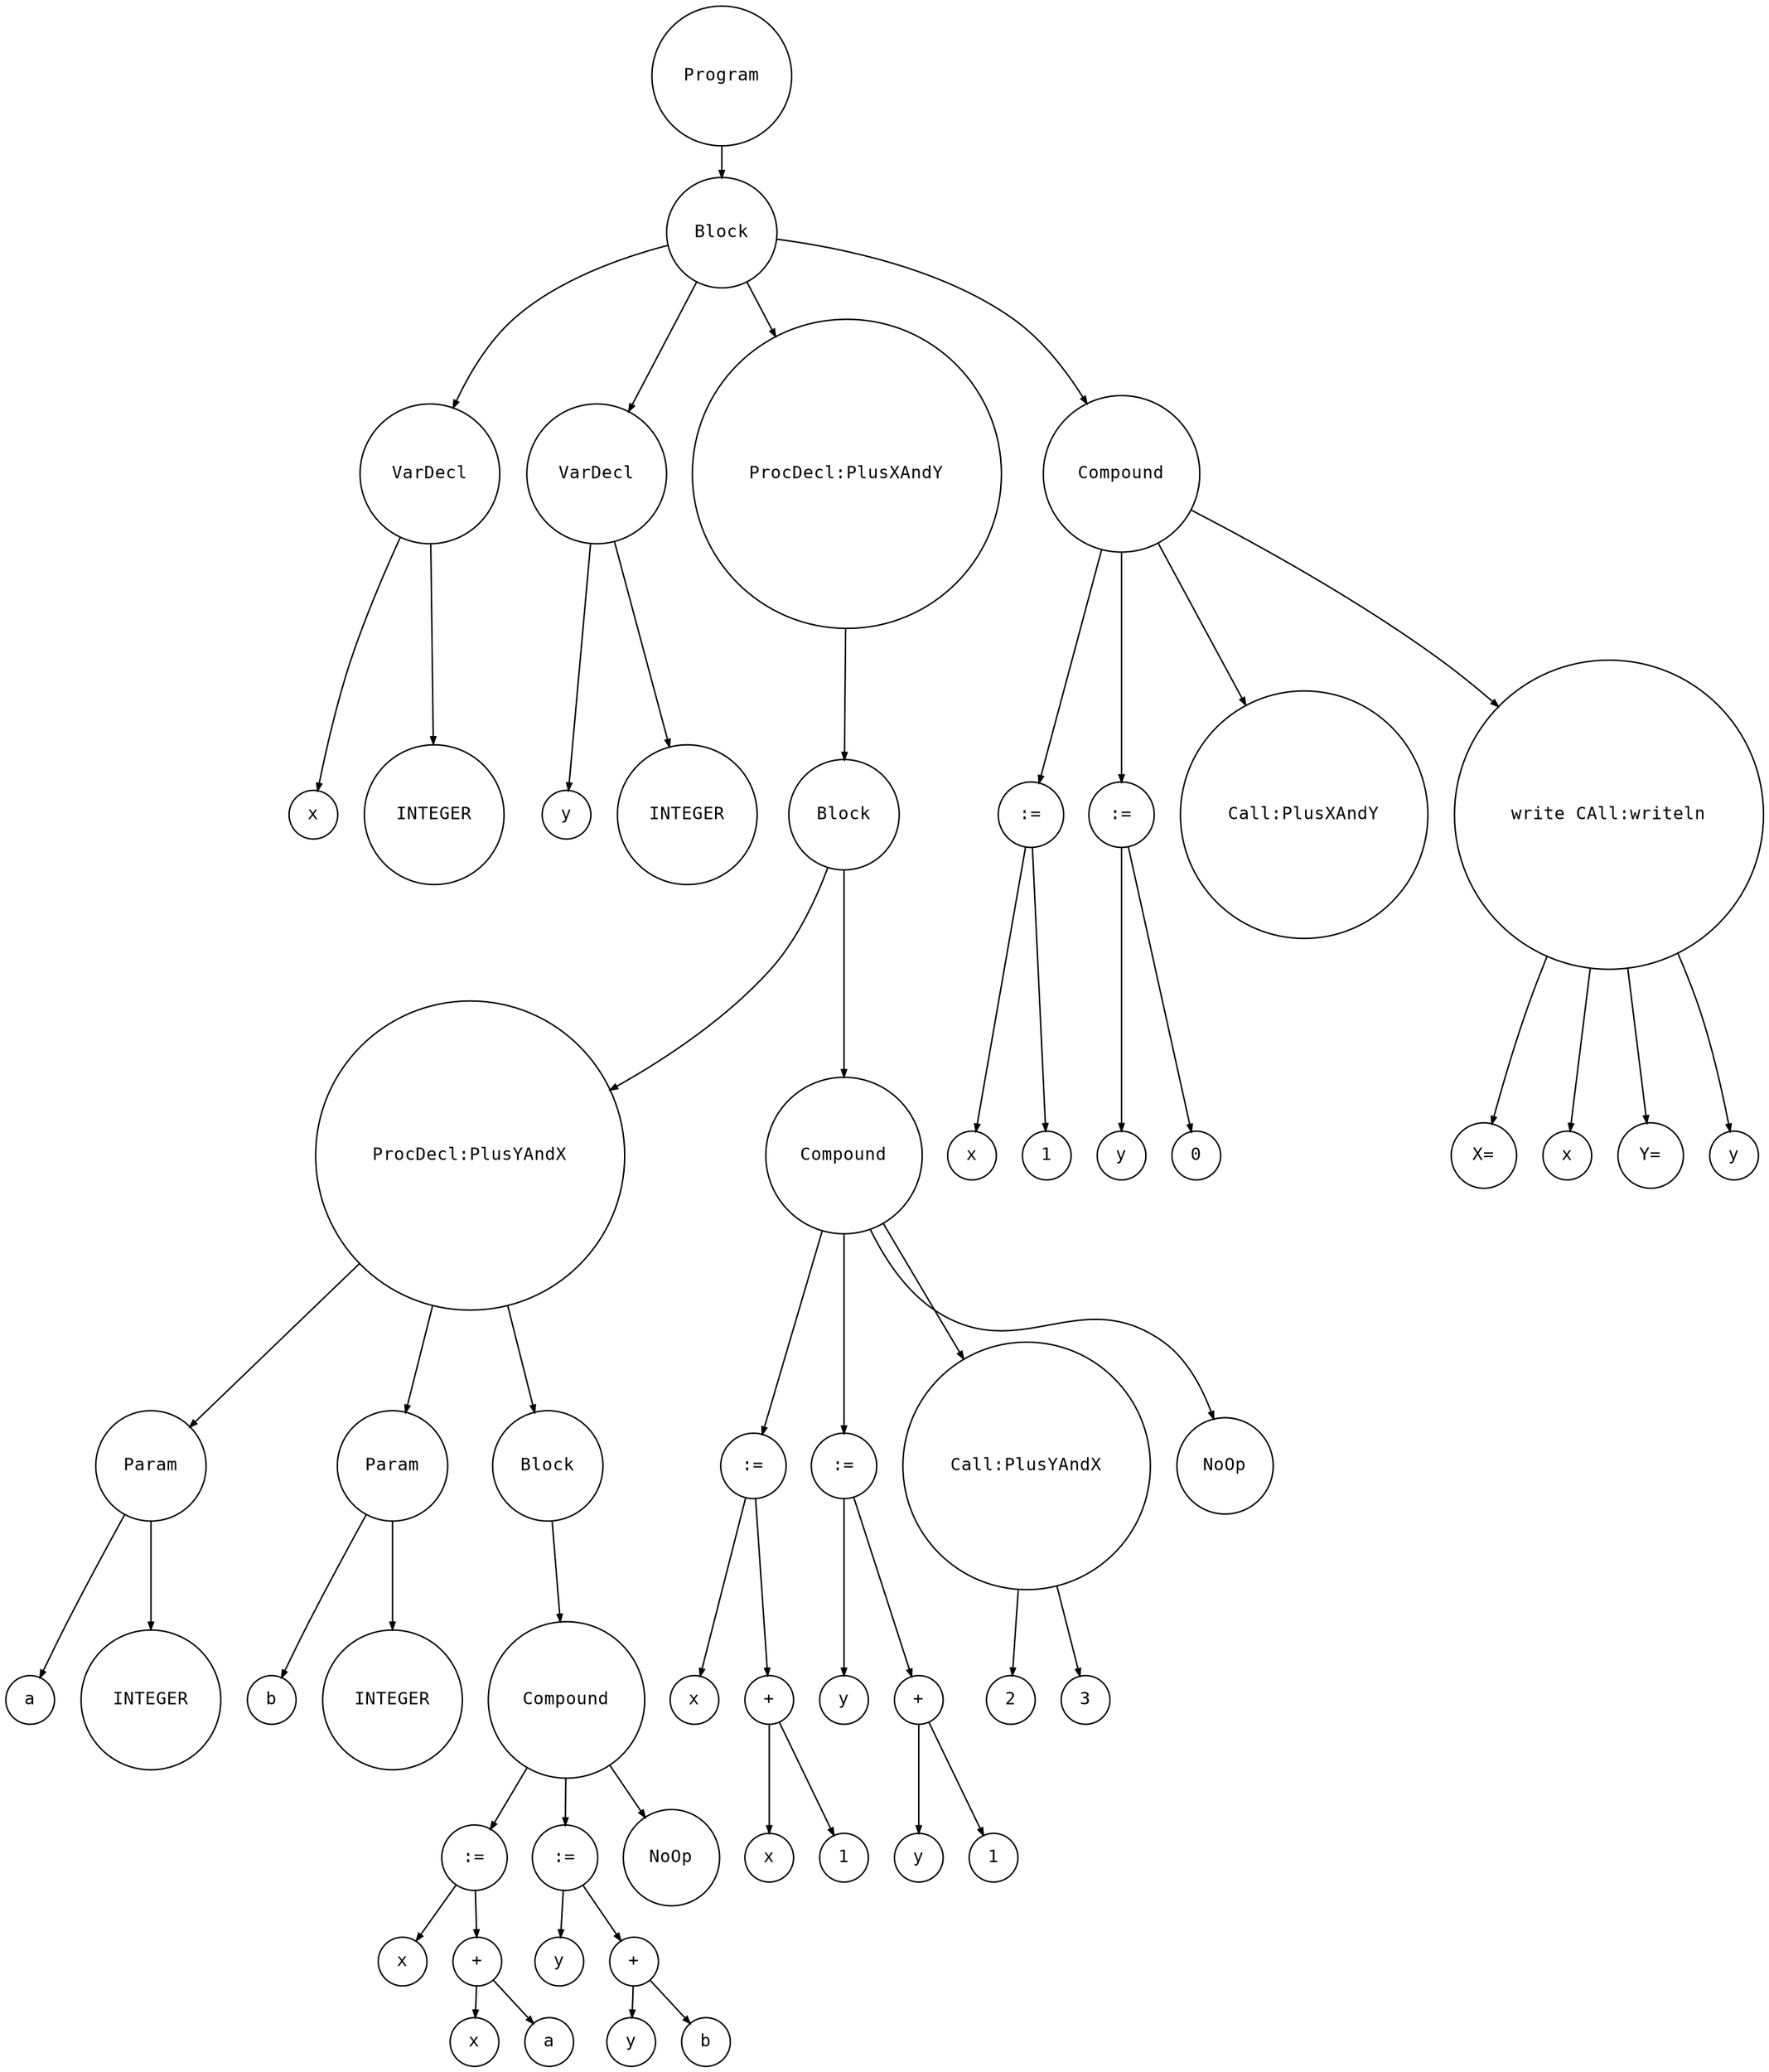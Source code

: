 digraph astgraph {
  node [shape=circle, fontsize=12, fontname="Courier", height=.1];
  ranksep=.3;
  edge [arrowsize=.5]

  node1 [label="Program"]
  node2 [label="Block"]
  node3 [label="VarDecl"]
  node4 [label="x"]
  node3 -> node4
  node5 [label="INTEGER"]
  node3 -> node5
  node6 [label="VarDecl"]
  node7 [label="y"]
  node6 -> node7
  node8 [label="INTEGER"]
  node6 -> node8
  node9 [label="ProcDecl:PlusXAndY"]
  node10 [label="Block"]
  node11 [label="ProcDecl:PlusYAndX"]
  node12 [label="Param"]
  node13 [label="a"]
  node12 -> node13
  node14 [label="INTEGER"]
  node12 -> node14
  node11 -> node12
  node15 [label="Param"]
  node16 [label="b"]
  node15 -> node16
  node17 [label="INTEGER"]
  node15 -> node17
  node11 -> node15
  node18 [label="Block"]
  node19 [label="Compound"]
  node20 [label=":="]
  node21 [label="x"]
  node22 [label="+"]
  node23 [label="x"]
  node24 [label="a"]
  node22 -> node23
  node22 -> node24
  node20 -> node21
  node20 -> node22
  node19 -> node20
  node25 [label=":="]
  node26 [label="y"]
  node27 [label="+"]
  node28 [label="y"]
  node29 [label="b"]
  node27 -> node28
  node27 -> node29
  node25 -> node26
  node25 -> node27
  node19 -> node25
  node30 [label="NoOp"]
  node19 -> node30
  node18 -> node19
  node11 -> node18
  node31 [label="Compound"]
  node32 [label=":="]
  node33 [label="x"]
  node34 [label="+"]
  node35 [label="x"]
  node36 [label="1"]
  node34 -> node35
  node34 -> node36
  node32 -> node33
  node32 -> node34
  node31 -> node32
  node37 [label=":="]
  node38 [label="y"]
  node39 [label="+"]
  node40 [label="y"]
  node41 [label="1"]
  node39 -> node40
  node39 -> node41
  node37 -> node38
  node37 -> node39
  node31 -> node37
  node42 [label="Call:PlusYAndX"]
  node43 [label="2"]
  node42 -> node43
  node44 [label="3"]
  node42 -> node44
  node31 -> node42
  node45 [label="NoOp"]
  node31 -> node45
  node10 -> node11
  node10 -> node31
  node9 -> node10
  node46 [label="Compound"]
  node47 [label=":="]
  node48 [label="x"]
  node49 [label="1"]
  node47 -> node48
  node47 -> node49
  node46 -> node47
  node50 [label=":="]
  node51 [label="y"]
  node52 [label="0"]
  node50 -> node51
  node50 -> node52
  node46 -> node50
  node53 [label="Call:PlusXAndY"]
  node46 -> node53
  node54 [label="write CAll:writeln"]
  node55 [label="X="]
  node54 -> node55
  node56 [label="x"]
  node54 -> node56
  node57 [label="Y="]
  node54 -> node57
  node58 [label="y"]
  node54 -> node58
  node46 -> node54
  node2 -> node3
  node2 -> node6
  node2 -> node9
  node2 -> node46
  node1 -> node2
}
